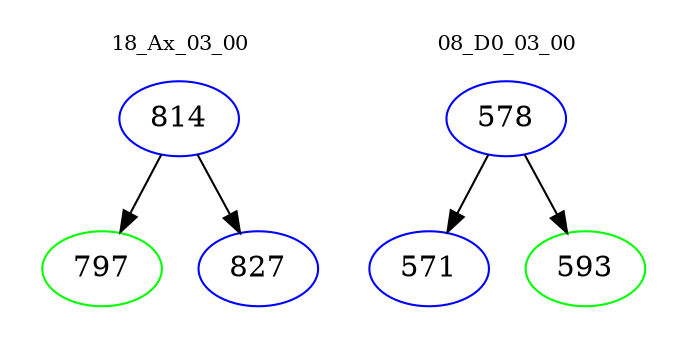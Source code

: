 digraph{
subgraph cluster_0 {
color = white
label = "18_Ax_03_00";
fontsize=10;
T0_814 [label="814", color="blue"]
T0_814 -> T0_797 [color="black"]
T0_797 [label="797", color="green"]
T0_814 -> T0_827 [color="black"]
T0_827 [label="827", color="blue"]
}
subgraph cluster_1 {
color = white
label = "08_D0_03_00";
fontsize=10;
T1_578 [label="578", color="blue"]
T1_578 -> T1_571 [color="black"]
T1_571 [label="571", color="blue"]
T1_578 -> T1_593 [color="black"]
T1_593 [label="593", color="green"]
}
}
